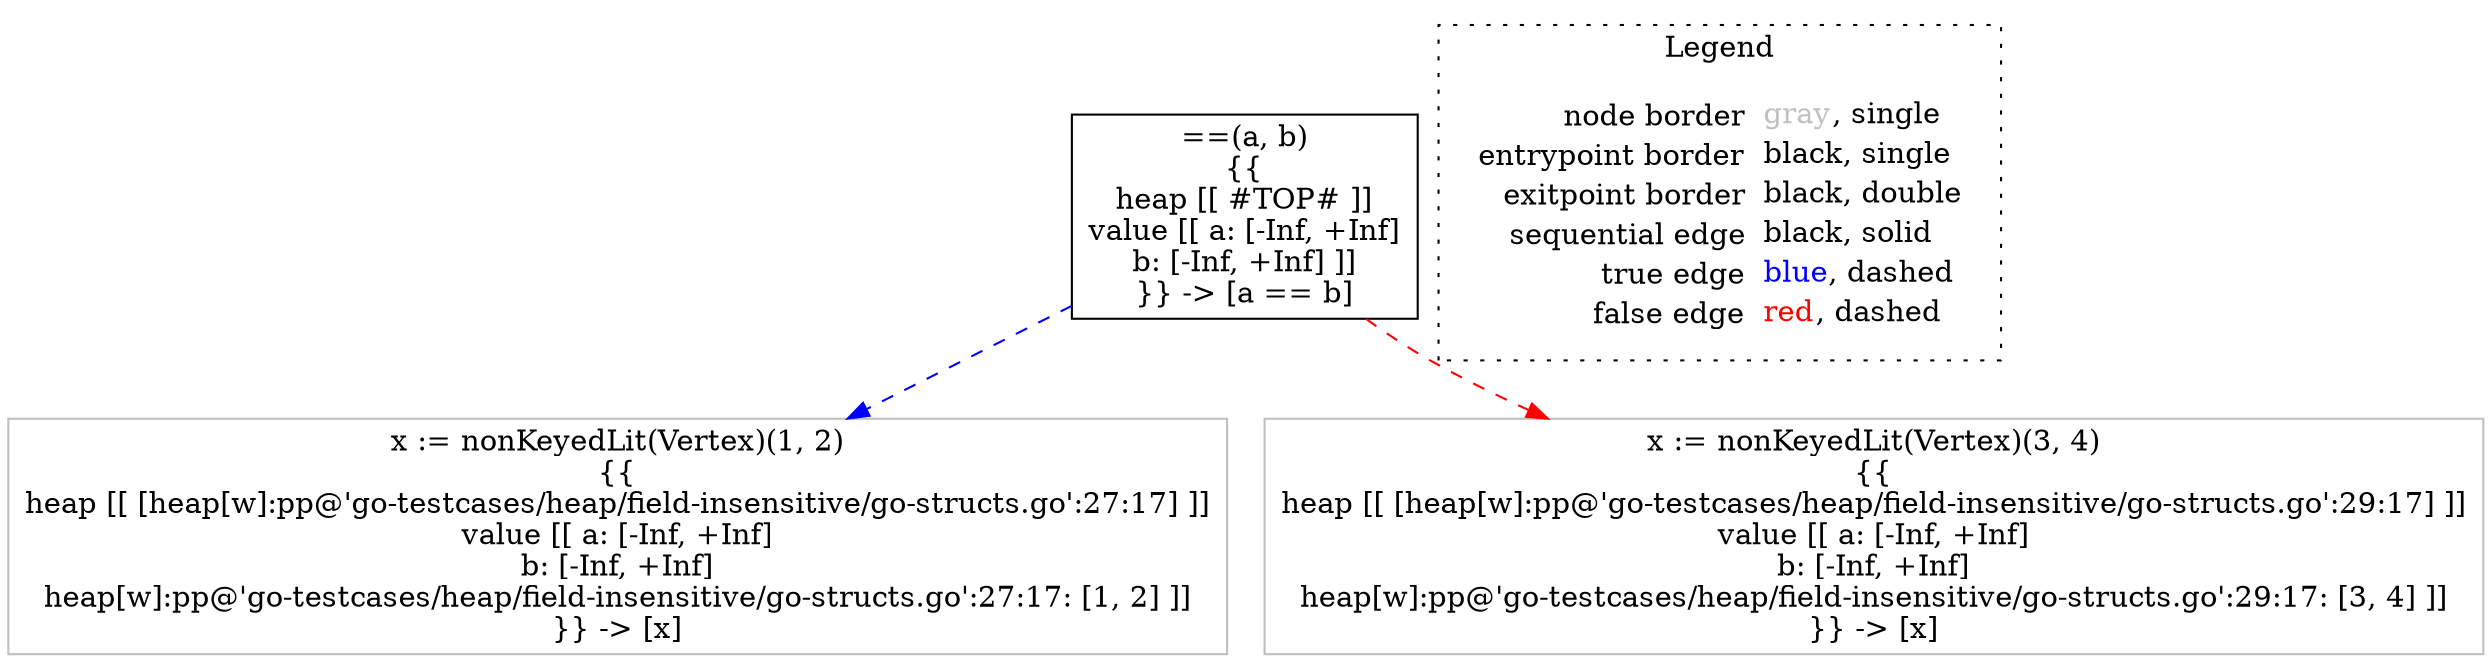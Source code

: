 digraph {
	"node0" [shape="rect",color="black",label=<==(a, b)<BR/>{{<BR/>heap [[ #TOP# ]]<BR/>value [[ a: [-Inf, +Inf]<BR/>b: [-Inf, +Inf] ]]<BR/>}} -&gt; [a == b]>];
	"node1" [shape="rect",color="gray",label=<x := nonKeyedLit(Vertex)(1, 2)<BR/>{{<BR/>heap [[ [heap[w]:pp@'go-testcases/heap/field-insensitive/go-structs.go':27:17] ]]<BR/>value [[ a: [-Inf, +Inf]<BR/>b: [-Inf, +Inf]<BR/>heap[w]:pp@'go-testcases/heap/field-insensitive/go-structs.go':27:17: [1, 2] ]]<BR/>}} -&gt; [x]>];
	"node2" [shape="rect",color="gray",label=<x := nonKeyedLit(Vertex)(3, 4)<BR/>{{<BR/>heap [[ [heap[w]:pp@'go-testcases/heap/field-insensitive/go-structs.go':29:17] ]]<BR/>value [[ a: [-Inf, +Inf]<BR/>b: [-Inf, +Inf]<BR/>heap[w]:pp@'go-testcases/heap/field-insensitive/go-structs.go':29:17: [3, 4] ]]<BR/>}} -&gt; [x]>];
	"node0" -> "node1" [color="blue",style="dashed"];
	"node0" -> "node2" [color="red",style="dashed"];
subgraph cluster_legend {
	label="Legend";
	style=dotted;
	node [shape=plaintext];
	"legend" [label=<<table border="0" cellpadding="2" cellspacing="0" cellborder="0"><tr><td align="right">node border&nbsp;</td><td align="left"><font color="gray">gray</font>, single</td></tr><tr><td align="right">entrypoint border&nbsp;</td><td align="left"><font color="black">black</font>, single</td></tr><tr><td align="right">exitpoint border&nbsp;</td><td align="left"><font color="black">black</font>, double</td></tr><tr><td align="right">sequential edge&nbsp;</td><td align="left"><font color="black">black</font>, solid</td></tr><tr><td align="right">true edge&nbsp;</td><td align="left"><font color="blue">blue</font>, dashed</td></tr><tr><td align="right">false edge&nbsp;</td><td align="left"><font color="red">red</font>, dashed</td></tr></table>>];
}

}

